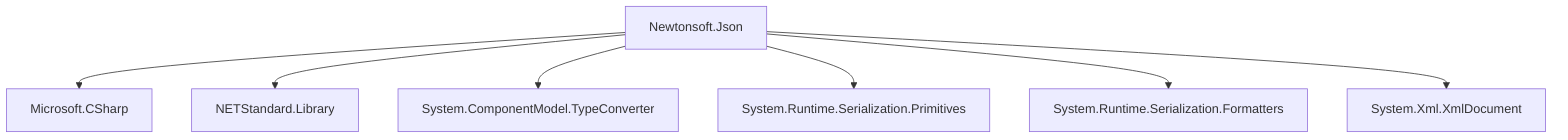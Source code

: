 graph TD
Newtonsoft.Json[Newtonsoft.Json]
Newtonsoft.Json --> Microsoft.CSharp
Newtonsoft.Json --> NETStandard.Library
Newtonsoft.Json --> System.ComponentModel.TypeConverter
Newtonsoft.Json --> System.Runtime.Serialization.Primitives
Newtonsoft.Json --> System.Runtime.Serialization.Formatters
Newtonsoft.Json --> System.Xml.XmlDocument